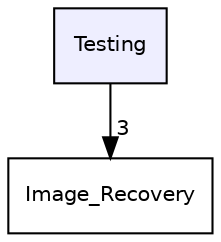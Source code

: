 digraph "C:/cygwin64/home/ez pawn/Projects, simulation, and code/SITS/Testing" {
  compound=true
  node [ fontsize="10", fontname="Helvetica"];
  edge [ labelfontsize="10", labelfontname="Helvetica"];
  dir_52baaaedca03977d67375a3431bf5277 [shape=box, label="Testing", style="filled", fillcolor="#eeeeff", pencolor="black", URL="dir_52baaaedca03977d67375a3431bf5277.html"];
  dir_30ebea9bf6b6a6f72414ad3efb52783c [shape=box label="Image_Recovery" URL="dir_30ebea9bf6b6a6f72414ad3efb52783c.html"];
  dir_52baaaedca03977d67375a3431bf5277->dir_30ebea9bf6b6a6f72414ad3efb52783c [headlabel="3", labeldistance=1.5 headhref="dir_000003_000001.html"];
}
